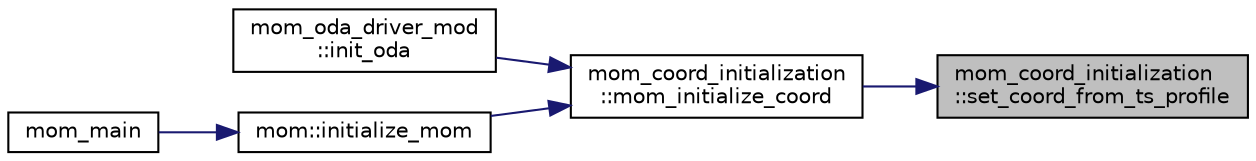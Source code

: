 digraph "mom_coord_initialization::set_coord_from_ts_profile"
{
 // INTERACTIVE_SVG=YES
 // LATEX_PDF_SIZE
  edge [fontname="Helvetica",fontsize="10",labelfontname="Helvetica",labelfontsize="10"];
  node [fontname="Helvetica",fontsize="10",shape=record];
  rankdir="RL";
  Node1 [label="mom_coord_initialization\l::set_coord_from_ts_profile",height=0.2,width=0.4,color="black", fillcolor="grey75", style="filled", fontcolor="black",tooltip="Sets the layer densities (Rlay) and the interface reduced gravities (g) from a T-S profile."];
  Node1 -> Node2 [dir="back",color="midnightblue",fontsize="10",style="solid",fontname="Helvetica"];
  Node2 [label="mom_coord_initialization\l::mom_initialize_coord",height=0.2,width=0.4,color="black", fillcolor="white", style="filled",URL="$namespacemom__coord__initialization.html#a08150041e51696069c49248793248c77",tooltip="MOM_initialize_coord sets up time-invariant quantities related to MOM6's vertical coordinate."];
  Node2 -> Node3 [dir="back",color="midnightblue",fontsize="10",style="solid",fontname="Helvetica"];
  Node3 [label="mom_oda_driver_mod\l::init_oda",height=0.2,width=0.4,color="black", fillcolor="white", style="filled",URL="$namespacemom__oda__driver__mod.html#aaaf67b8d0e0db3ba3dfe09e24d2b8b24",tooltip="initialize First_guess (prior) and Analysis grid information for all ensemble members"];
  Node2 -> Node4 [dir="back",color="midnightblue",fontsize="10",style="solid",fontname="Helvetica"];
  Node4 [label="mom::initialize_mom",height=0.2,width=0.4,color="black", fillcolor="white", style="filled",URL="$namespacemom.html#a96708b16215666edbfa5b46228f3a200",tooltip="Initialize MOM, including memory allocation, setting up parameters and diagnostics,..."];
  Node4 -> Node5 [dir="back",color="midnightblue",fontsize="10",style="solid",fontname="Helvetica"];
  Node5 [label="mom_main",height=0.2,width=0.4,color="black", fillcolor="white", style="filled",URL="$MOM__driver_8F90.html#a08fffeb2d8e8acbf9ed4609be6d258c6",tooltip=" "];
}
